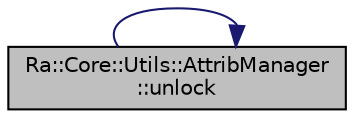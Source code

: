 digraph "Ra::Core::Utils::AttribManager::unlock"
{
 // INTERACTIVE_SVG=YES
 // LATEX_PDF_SIZE
  edge [fontname="Helvetica",fontsize="10",labelfontname="Helvetica",labelfontsize="10"];
  node [fontname="Helvetica",fontsize="10",shape=record];
  rankdir="LR";
  Node1 [label="Ra::Core::Utils::AttribManager\l::unlock",height=0.2,width=0.4,color="black", fillcolor="grey75", style="filled", fontcolor="black",tooltip="Unlock the handle data."];
  Node1 -> Node1 [color="midnightblue",fontsize="10",style="solid",fontname="Helvetica"];
}
